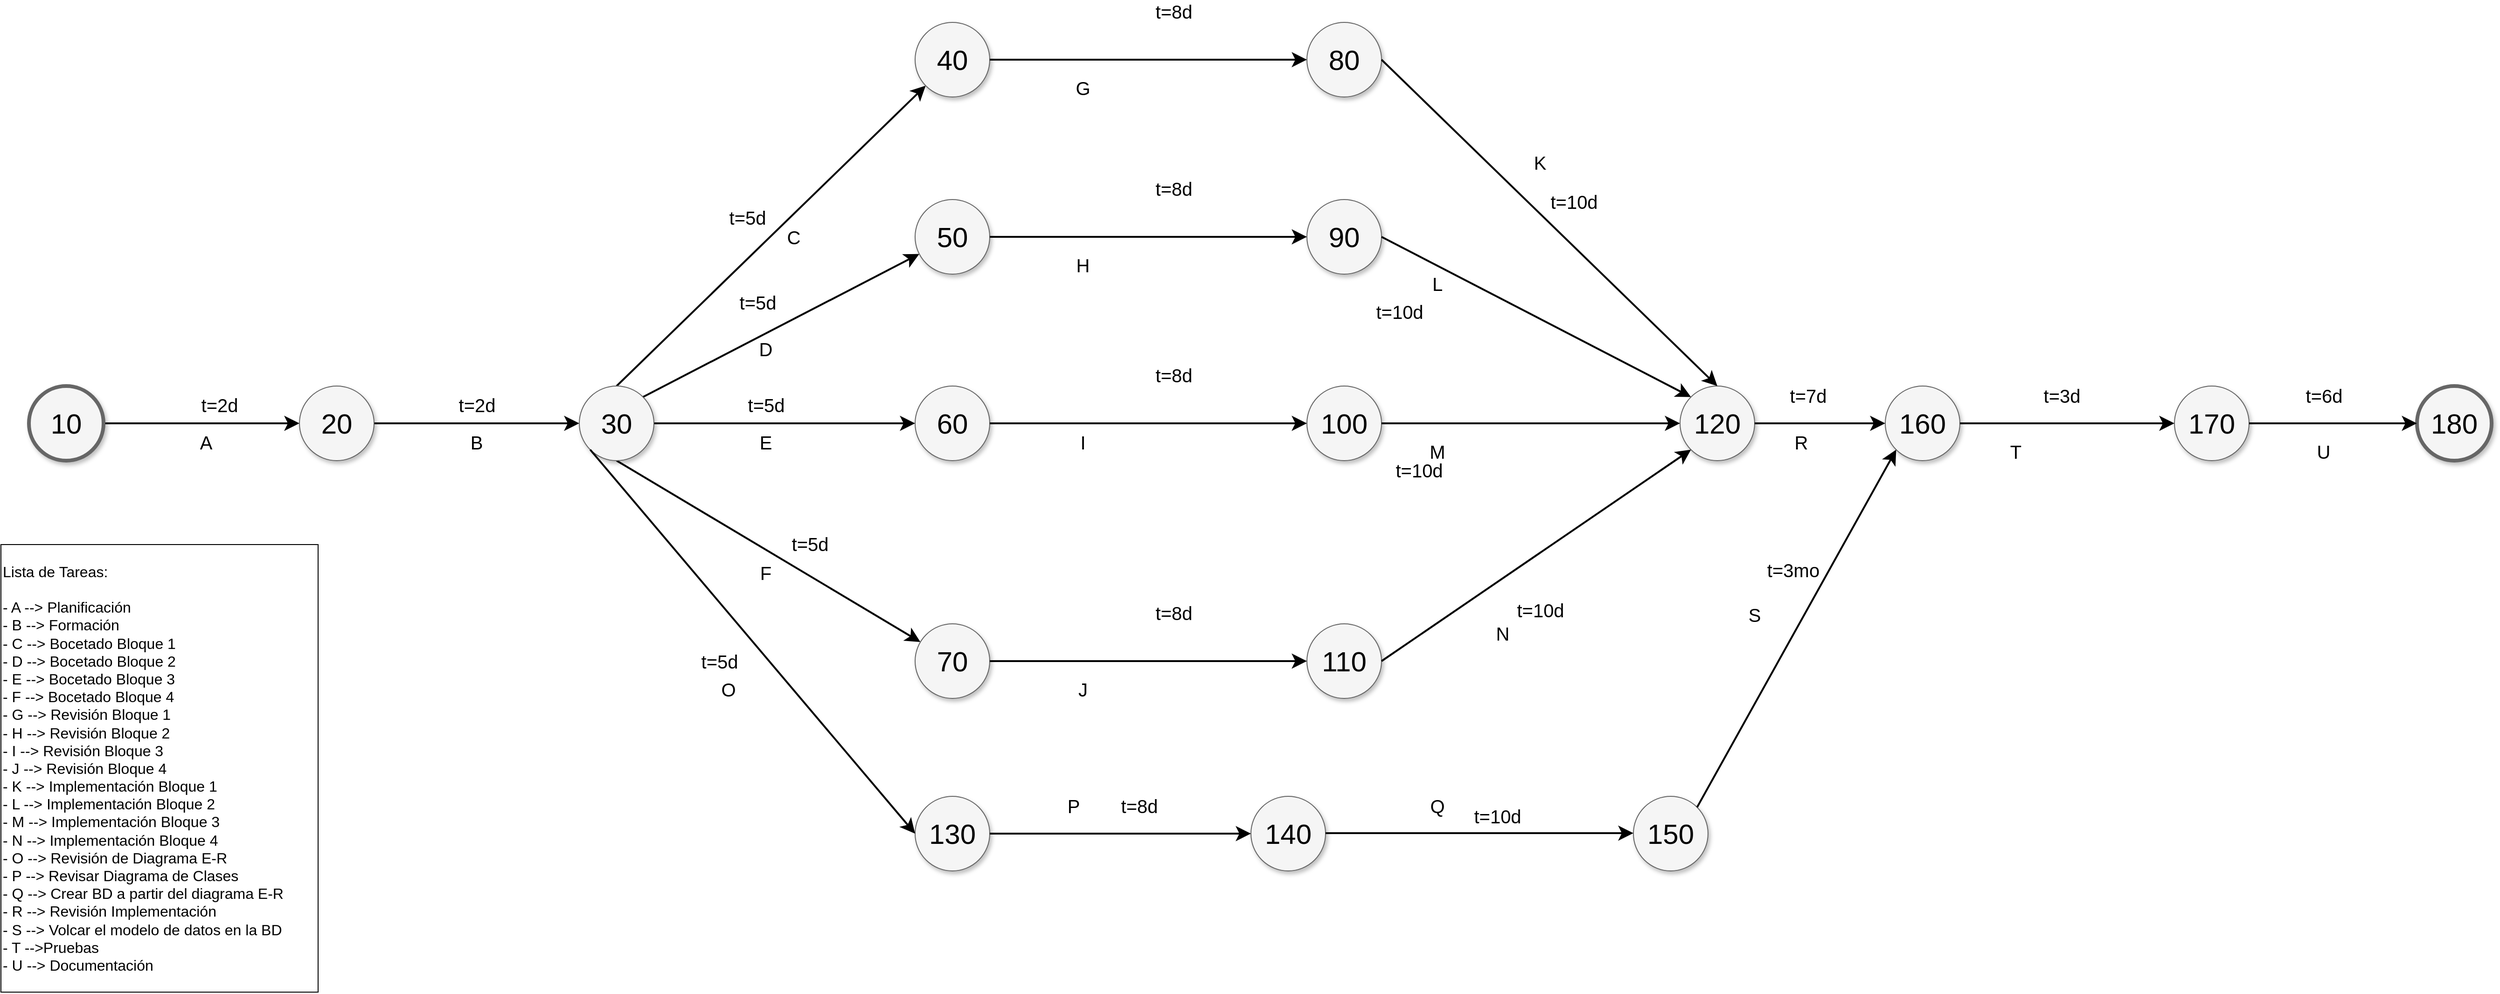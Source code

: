 <mxfile version="15.8.2" type="google"><diagram name="Page-1" id="ff44883e-f642-bcb2-894b-16b3d25a3f0b"><mxGraphModel dx="1422" dy="739" grid="1" gridSize="10" guides="1" tooltips="1" connect="1" arrows="1" fold="1" page="1" pageScale="1.5" pageWidth="1169" pageHeight="826" background="none" math="0" shadow="0"><root><mxCell id="0" style=";html=1;"/><mxCell id="1" style=";html=1;" parent="0"/><mxCell id="f0bcc99304e6f5a-9" style="edgeStyle=none;curved=1;html=1;startSize=10;endArrow=classic;endFill=1;endSize=10;strokeColor=#000000;strokeWidth=2;fontSize=12;" parent="1" source="f0bcc99304e6f5a-1" target="f0bcc99304e6f5a-2" edge="1"><mxGeometry relative="1" as="geometry"/></mxCell><mxCell id="f0bcc99304e6f5a-18" value="t=2d" style="text;html=1;resizable=0;points=[];align=center;verticalAlign=middle;labelBackgroundColor=none;fontSize=20;" parent="f0bcc99304e6f5a-9" vertex="1" connectable="0"><mxGeometry x="0.255" y="-5" relative="1" as="geometry"><mxPoint x="-8" y="-25" as="offset"/></mxGeometry></mxCell><mxCell id="f0bcc99304e6f5a-16" style="edgeStyle=none;curved=1;html=1;startSize=10;endFill=1;endSize=10;strokeWidth=2;fontSize=12;exitX=0.5;exitY=1;exitDx=0;exitDy=0;" parent="1" source="f0bcc99304e6f5a-6" target="f0bcc99304e6f5a-3" edge="1"><mxGeometry relative="1" as="geometry"/></mxCell><mxCell id="f0bcc99304e6f5a-19" value="t=5d" style="text;html=1;resizable=0;points=[];align=center;verticalAlign=middle;labelBackgroundColor=#ffffff;fontSize=20;" parent="f0bcc99304e6f5a-16" vertex="1" connectable="0"><mxGeometry x="-0.074" y="-2" relative="1" as="geometry"><mxPoint x="57" y="-3" as="offset"/></mxGeometry></mxCell><mxCell id="f0bcc99304e6f5a-1" value="10" style="ellipse;whiteSpace=wrap;html=1;rounded=0;shadow=1;strokeColor=#666666;strokeWidth=4;fontSize=30;align=center;fillColor=#f5f5f5;" parent="1" vertex="1"><mxGeometry x="180" y="570" width="80" height="80" as="geometry"/></mxCell><mxCell id="f0bcc99304e6f5a-10" style="edgeStyle=none;curved=1;html=1;startSize=10;endFill=1;endSize=10;strokeWidth=2;fontSize=12;" parent="1" source="f0bcc99304e6f5a-2" target="f0bcc99304e6f5a-6" edge="1"><mxGeometry relative="1" as="geometry"/></mxCell><mxCell id="f0bcc99304e6f5a-20" value="t=2d" style="text;html=1;resizable=0;points=[];align=center;verticalAlign=middle;labelBackgroundColor=#ffffff;fontSize=20;" parent="f0bcc99304e6f5a-10" vertex="1" connectable="0"><mxGeometry x="0.154" relative="1" as="geometry"><mxPoint x="-17" y="-20" as="offset"/></mxGeometry></mxCell><mxCell id="f0bcc99304e6f5a-11" style="edgeStyle=none;curved=1;html=1;startSize=10;endFill=1;endSize=10;strokeWidth=2;fontSize=12;exitX=0.5;exitY=0;exitDx=0;exitDy=0;" parent="1" source="f0bcc99304e6f5a-6" target="f0bcc99304e6f5a-5" edge="1"><mxGeometry relative="1" as="geometry"/></mxCell><mxCell id="f0bcc99304e6f5a-24" value="t=5d" style="text;html=1;resizable=0;points=[];align=center;verticalAlign=middle;labelBackgroundColor=#ffffff;fontSize=20;" parent="f0bcc99304e6f5a-11" vertex="1" connectable="0"><mxGeometry x="0.167" y="-3" relative="1" as="geometry"><mxPoint x="-56" y="4" as="offset"/></mxGeometry></mxCell><mxCell id="f0bcc99304e6f5a-2" value="20" style="ellipse;whiteSpace=wrap;html=1;rounded=0;shadow=1;strokeColor=#666666;strokeWidth=1;fontSize=30;align=center;fillColor=#f5f5f5;" parent="1" vertex="1"><mxGeometry x="470" y="570" width="80" height="80" as="geometry"/></mxCell><mxCell id="f0bcc99304e6f5a-3" value="70" style="ellipse;whiteSpace=wrap;html=1;rounded=0;shadow=1;strokeColor=#666666;strokeWidth=1;fontSize=30;align=center;fillColor=#f5f5f5;" parent="1" vertex="1"><mxGeometry x="1130" y="825" width="80" height="80" as="geometry"/></mxCell><mxCell id="f0bcc99304e6f5a-15" style="edgeStyle=none;curved=1;html=1;startSize=10;endFill=1;endSize=10;strokeWidth=2;fontSize=12;exitX=1;exitY=0;exitDx=0;exitDy=0;" parent="1" source="f0bcc99304e6f5a-6" target="f0bcc99304e6f5a-8" edge="1"><mxGeometry relative="1" as="geometry"/></mxCell><mxCell id="f0bcc99304e6f5a-23" value="&lt;div&gt;t=5d&lt;/div&gt;" style="text;html=1;resizable=0;points=[];align=center;verticalAlign=middle;labelBackgroundColor=#ffffff;fontSize=20;" parent="f0bcc99304e6f5a-15" vertex="1" connectable="0"><mxGeometry x="-0.414" y="-1" relative="1" as="geometry"><mxPoint x="35" y="-58" as="offset"/></mxGeometry></mxCell><mxCell id="f0bcc99304e6f5a-4" value="60" style="ellipse;whiteSpace=wrap;html=1;rounded=0;shadow=1;strokeColor=#666666;strokeWidth=1;fontSize=30;align=center;fillColor=#f5f5f5;" parent="1" vertex="1"><mxGeometry x="1130" y="570" width="80" height="80" as="geometry"/></mxCell><mxCell id="f0bcc99304e6f5a-5" value="40" style="ellipse;whiteSpace=wrap;html=1;rounded=0;shadow=1;strokeColor=#666666;strokeWidth=1;fontSize=30;align=center;fillColor=#f5f5f5;" parent="1" vertex="1"><mxGeometry x="1130" y="180" width="80" height="80" as="geometry"/></mxCell><mxCell id="f0bcc99304e6f5a-14" style="edgeStyle=none;curved=1;html=1;startSize=10;endFill=1;endSize=10;strokeWidth=2;fontSize=12;" parent="1" source="f0bcc99304e6f5a-6" target="f0bcc99304e6f5a-4" edge="1"><mxGeometry relative="1" as="geometry"/></mxCell><mxCell id="f0bcc99304e6f5a-22" value="t=5d" style="text;html=1;resizable=0;points=[];align=center;verticalAlign=middle;labelBackgroundColor=#ffffff;fontSize=20;" parent="f0bcc99304e6f5a-14" vertex="1" connectable="0"><mxGeometry x="-0.349" y="-1" relative="1" as="geometry"><mxPoint x="29" y="-21" as="offset"/></mxGeometry></mxCell><mxCell id="f0bcc99304e6f5a-6" value="30" style="ellipse;whiteSpace=wrap;html=1;rounded=0;shadow=1;strokeColor=#666666;strokeWidth=1;fontSize=30;align=center;fillColor=#f5f5f5;" parent="1" vertex="1"><mxGeometry x="770" y="570" width="80" height="80" as="geometry"/></mxCell><mxCell id="f0bcc99304e6f5a-8" value="50" style="ellipse;whiteSpace=wrap;html=1;rounded=0;shadow=1;strokeColor=#666666;strokeWidth=1;fontSize=30;align=center;fillColor=#f5f5f5;" parent="1" vertex="1"><mxGeometry x="1130" y="370" width="80" height="80" as="geometry"/></mxCell><mxCell id="f0bcc99304e6f5a-29" value="A" style="text;html=1;strokeColor=none;fillColor=none;align=center;verticalAlign=middle;whiteSpace=wrap;rounded=0;shadow=1;labelBackgroundColor=none;fontSize=20;" parent="1" vertex="1"><mxGeometry x="350" y="620" width="40" height="20" as="geometry"/></mxCell><mxCell id="f0bcc99304e6f5a-30" value="B" style="text;html=1;strokeColor=none;fillColor=none;align=center;verticalAlign=middle;whiteSpace=wrap;rounded=0;shadow=1;labelBackgroundColor=none;fontSize=20;" parent="1" vertex="1"><mxGeometry x="640" y="620" width="40" height="20" as="geometry"/></mxCell><mxCell id="f0bcc99304e6f5a-31" value="D" style="text;html=1;strokeColor=none;fillColor=none;align=center;verticalAlign=middle;whiteSpace=wrap;rounded=0;shadow=1;labelBackgroundColor=none;fontSize=20;" parent="1" vertex="1"><mxGeometry x="950" y="520" width="40" height="20" as="geometry"/></mxCell><mxCell id="f0bcc99304e6f5a-32" value="E" style="text;html=1;strokeColor=none;fillColor=none;align=center;verticalAlign=middle;whiteSpace=wrap;rounded=0;shadow=1;labelBackgroundColor=none;fontSize=20;" parent="1" vertex="1"><mxGeometry x="950" y="620" width="40" height="20" as="geometry"/></mxCell><mxCell id="f0bcc99304e6f5a-33" value="F" style="text;html=1;strokeColor=none;fillColor=none;align=center;verticalAlign=middle;whiteSpace=wrap;rounded=0;shadow=1;labelBackgroundColor=none;fontSize=20;" parent="1" vertex="1"><mxGeometry x="950" y="760" width="40" height="20" as="geometry"/></mxCell><mxCell id="Hi_l6PColJtlKOFPu8DW-3" value="&lt;div style=&quot;font-size: 16px&quot;&gt;&lt;font style=&quot;font-size: 16px&quot;&gt;Lista de Tareas:&lt;/font&gt;&lt;/div&gt;&lt;div style=&quot;font-size: 16px&quot;&gt;&lt;font style=&quot;font-size: 16px&quot;&gt;&lt;br&gt;&lt;/font&gt;&lt;/div&gt;&lt;div style=&quot;font-size: 16px&quot;&gt;&lt;font style=&quot;font-size: 16px&quot;&gt;- A --&amp;gt; Planificación&lt;/font&gt;&lt;/div&gt;&lt;div style=&quot;font-size: 16px&quot;&gt;&lt;font style=&quot;font-size: 16px&quot;&gt;- B --&amp;gt; Formación&lt;/font&gt;&lt;/div&gt;&lt;div style=&quot;font-size: 16px&quot;&gt;&lt;font style=&quot;font-size: 16px&quot;&gt;- C --&amp;gt; Bocetado Bloque 1&lt;/font&gt;&lt;/div&gt;&lt;div style=&quot;font-size: 16px&quot;&gt;&lt;font style=&quot;font-size: 16px&quot;&gt;- D --&amp;gt; Bocetado Bloque 2&lt;br&gt;&lt;/font&gt;&lt;/div&gt;&lt;div style=&quot;font-size: 16px&quot;&gt;&lt;font style=&quot;font-size: 16px&quot;&gt;- E --&amp;gt; &lt;/font&gt;&lt;font style=&quot;font-size: 16px&quot;&gt;Bocetado Bloque 3&lt;/font&gt;&lt;/div&gt;&lt;div style=&quot;font-size: 16px&quot;&gt;&lt;font style=&quot;font-size: 16px&quot;&gt;- F --&amp;gt; &lt;/font&gt;&lt;font style=&quot;font-size: 16px&quot;&gt;Bocetado Bloque 4&lt;br&gt;&lt;/font&gt;&lt;/div&gt;&lt;div style=&quot;font-size: 16px&quot;&gt;&lt;font style=&quot;font-size: 16px&quot;&gt;- G --&amp;gt; Revisión Bloque 1&lt;/font&gt;&lt;/div&gt;&lt;div style=&quot;font-size: 16px&quot;&gt;&lt;font style=&quot;font-size: 16px&quot;&gt;- H&lt;/font&gt;&lt;font style=&quot;font-size: 16px&quot;&gt; --&amp;gt; Revisión Bloque 2&lt;/font&gt;&lt;/div&gt;&lt;div style=&quot;font-size: 16px&quot;&gt;&lt;font style=&quot;font-size: 16px&quot;&gt;- I&lt;/font&gt;&lt;font style=&quot;font-size: 16px&quot;&gt; --&amp;gt; Revisión Bloque 3&lt;/font&gt;&lt;/div&gt;&lt;div style=&quot;font-size: 16px&quot;&gt;&lt;font style=&quot;font-size: 16px&quot;&gt;- J&lt;/font&gt;&lt;font style=&quot;font-size: 16px&quot;&gt; --&amp;gt; Revisión Bloque 4&lt;/font&gt;&lt;/div&gt;&lt;div style=&quot;font-size: 16px&quot;&gt;&lt;font style=&quot;font-size: 16px&quot;&gt;- K&lt;/font&gt;&lt;font style=&quot;font-size: 16px&quot;&gt; --&amp;gt; Implementación Bloque 1&lt;/font&gt;&lt;/div&gt;&lt;div style=&quot;font-size: 16px&quot;&gt;&lt;font style=&quot;font-size: 16px&quot;&gt;- L&lt;/font&gt;&lt;font style=&quot;font-size: 16px&quot;&gt; --&amp;gt; Implementación Bloque 2&lt;/font&gt;&lt;/div&gt;&lt;div style=&quot;font-size: 16px&quot;&gt;&lt;font style=&quot;font-size: 16px&quot;&gt;- M&lt;/font&gt;&lt;font style=&quot;font-size: 16px&quot;&gt; --&amp;gt; Implementación Bloque 3&lt;/font&gt;&lt;/div&gt;&lt;div style=&quot;font-size: 16px&quot;&gt;&lt;font style=&quot;font-size: 16px&quot;&gt;- N&lt;/font&gt;&lt;font style=&quot;font-size: 16px&quot;&gt; --&amp;gt; Implementación Bloque 4&lt;/font&gt;&lt;/div&gt;&lt;div style=&quot;font-size: 16px&quot;&gt;&lt;font style=&quot;font-size: 16px&quot;&gt;- O --&amp;gt; Revisión de Diagrama E-R&lt;/font&gt;&lt;/div&gt;&lt;div style=&quot;font-size: 16px&quot;&gt;&lt;font style=&quot;font-size: 16px&quot;&gt;- P --&amp;gt; Revisar Diagrama de Clases&lt;/font&gt;&lt;/div&gt;&lt;div style=&quot;font-size: 16px&quot;&gt;&lt;font style=&quot;font-size: 16px&quot;&gt;- Q --&amp;gt; Crear BD a partir del diagrama E-R&lt;/font&gt;&lt;/div&gt;&lt;div style=&quot;font-size: 16px&quot;&gt;&lt;font style=&quot;font-size: 16px&quot;&gt;- R --&amp;gt; Revisión Implementación&lt;/font&gt;&lt;/div&gt;&lt;div style=&quot;font-size: 16px&quot;&gt;&lt;font style=&quot;font-size: 16px&quot;&gt;- S --&amp;gt; Volcar el modelo de datos en la BD&lt;br&gt;&lt;/font&gt;&lt;/div&gt;&lt;div style=&quot;font-size: 16px&quot;&gt;&lt;font style=&quot;font-size: 16px&quot;&gt;- T --&amp;gt;Pruebas&lt;/font&gt;&lt;/div&gt;&lt;div style=&quot;font-size: 16px&quot;&gt;&lt;font style=&quot;font-size: 16px&quot;&gt;- U --&amp;gt; Documentación&lt;br&gt;&lt;/font&gt;&lt;/div&gt;" style="text;html=1;strokeColor=#000000;fillColor=none;align=left;verticalAlign=middle;whiteSpace=wrap;rounded=0;" parent="1" vertex="1"><mxGeometry x="150" y="740" width="340" height="480" as="geometry"/></mxCell><mxCell id="Gm8Xmat9jo2Gs3Px3CMN-2" value="C" style="text;html=1;strokeColor=none;fillColor=none;align=center;verticalAlign=middle;whiteSpace=wrap;rounded=0;shadow=1;labelBackgroundColor=none;fontSize=20;" parent="1" vertex="1"><mxGeometry x="980" y="400" width="40" height="20" as="geometry"/></mxCell><mxCell id="Gm8Xmat9jo2Gs3Px3CMN-5" value="80" style="ellipse;whiteSpace=wrap;html=1;rounded=0;shadow=1;strokeColor=#666666;strokeWidth=1;fontSize=30;align=center;fillColor=#f5f5f5;" parent="1" vertex="1"><mxGeometry x="1550" y="180" width="80" height="80" as="geometry"/></mxCell><mxCell id="Gm8Xmat9jo2Gs3Px3CMN-7" style="edgeStyle=none;curved=1;html=1;startSize=10;endFill=1;endSize=10;strokeWidth=2;fontSize=12;exitX=1;exitY=0.5;exitDx=0;exitDy=0;entryX=0;entryY=0.5;entryDx=0;entryDy=0;" parent="1" source="f0bcc99304e6f5a-5" target="Gm8Xmat9jo2Gs3Px3CMN-5" edge="1"><mxGeometry relative="1" as="geometry"><mxPoint x="820" y="580" as="sourcePoint"/><mxPoint x="1152.106" y="238.669" as="targetPoint"/></mxGeometry></mxCell><mxCell id="Gm8Xmat9jo2Gs3Px3CMN-8" value="t=8d" style="text;html=1;resizable=0;points=[];align=center;verticalAlign=middle;labelBackgroundColor=#ffffff;fontSize=20;" parent="Gm8Xmat9jo2Gs3Px3CMN-7" connectable="0" vertex="1"><mxGeometry x="0.167" y="-3" relative="1" as="geometry"><mxPoint x="-2" y="-55" as="offset"/></mxGeometry></mxCell><mxCell id="Gm8Xmat9jo2Gs3Px3CMN-15" value="90" style="ellipse;whiteSpace=wrap;html=1;rounded=0;shadow=1;strokeColor=#666666;strokeWidth=1;fontSize=30;align=center;fillColor=#f5f5f5;" parent="1" vertex="1"><mxGeometry x="1550" y="370" width="80" height="80" as="geometry"/></mxCell><mxCell id="Gm8Xmat9jo2Gs3Px3CMN-16" value="100" style="ellipse;whiteSpace=wrap;html=1;rounded=0;shadow=1;strokeColor=#666666;strokeWidth=1;fontSize=30;align=center;fillColor=#f5f5f5;" parent="1" vertex="1"><mxGeometry x="1550" y="570" width="80" height="80" as="geometry"/></mxCell><mxCell id="Gm8Xmat9jo2Gs3Px3CMN-18" value="120" style="ellipse;whiteSpace=wrap;html=1;rounded=0;shadow=1;strokeColor=#666666;strokeWidth=1;fontSize=30;align=center;fillColor=#f5f5f5;" parent="1" vertex="1"><mxGeometry x="1950" y="570" width="80" height="80" as="geometry"/></mxCell><mxCell id="o0tZ1xyy66c6ryVD71ap-1" value="110" style="ellipse;whiteSpace=wrap;html=1;rounded=0;shadow=1;strokeColor=#666666;strokeWidth=1;fontSize=30;align=center;fillColor=#f5f5f5;" parent="1" vertex="1"><mxGeometry x="1550" y="825" width="80" height="80" as="geometry"/></mxCell><mxCell id="o0tZ1xyy66c6ryVD71ap-2" style="edgeStyle=none;curved=1;html=1;startSize=10;endFill=1;endSize=10;strokeWidth=2;fontSize=12;exitX=1;exitY=0.5;exitDx=0;exitDy=0;entryX=0;entryY=0.5;entryDx=0;entryDy=0;" parent="1" target="o0tZ1xyy66c6ryVD71ap-1" edge="1"><mxGeometry relative="1" as="geometry"><mxPoint x="1210" y="865" as="sourcePoint"/><mxPoint x="1520" y="850" as="targetPoint"/></mxGeometry></mxCell><mxCell id="o0tZ1xyy66c6ryVD71ap-3" value="t=8d" style="text;html=1;resizable=0;points=[];align=center;verticalAlign=middle;labelBackgroundColor=#ffffff;fontSize=20;" parent="o0tZ1xyy66c6ryVD71ap-2" connectable="0" vertex="1"><mxGeometry x="0.167" y="-3" relative="1" as="geometry"><mxPoint x="-2" y="-55" as="offset"/></mxGeometry></mxCell><mxCell id="BGqiMaLy7RtsxMKQX3VK-1" style="edgeStyle=none;curved=1;html=1;startSize=10;endFill=1;endSize=10;strokeWidth=2;fontSize=12;exitX=1;exitY=0.5;exitDx=0;exitDy=0;entryX=0;entryY=0.5;entryDx=0;entryDy=0;" parent="1" source="f0bcc99304e6f5a-8" target="Gm8Xmat9jo2Gs3Px3CMN-15" edge="1"><mxGeometry relative="1" as="geometry"><mxPoint x="1220" y="230" as="sourcePoint"/><mxPoint x="1560" y="230" as="targetPoint"/></mxGeometry></mxCell><mxCell id="BGqiMaLy7RtsxMKQX3VK-2" value="t=8d" style="text;html=1;resizable=0;points=[];align=center;verticalAlign=middle;labelBackgroundColor=#ffffff;fontSize=20;" parent="BGqiMaLy7RtsxMKQX3VK-1" connectable="0" vertex="1"><mxGeometry x="0.167" y="-3" relative="1" as="geometry"><mxPoint x="-2" y="-55" as="offset"/></mxGeometry></mxCell><mxCell id="BGqiMaLy7RtsxMKQX3VK-3" style="edgeStyle=none;curved=1;html=1;startSize=10;endFill=1;endSize=10;strokeWidth=2;fontSize=12;exitX=1;exitY=0.5;exitDx=0;exitDy=0;entryX=0;entryY=0.5;entryDx=0;entryDy=0;" parent="1" source="f0bcc99304e6f5a-4" target="Gm8Xmat9jo2Gs3Px3CMN-16" edge="1"><mxGeometry relative="1" as="geometry"><mxPoint x="1230" y="240" as="sourcePoint"/><mxPoint x="1570" y="240" as="targetPoint"/></mxGeometry></mxCell><mxCell id="BGqiMaLy7RtsxMKQX3VK-4" value="t=8d" style="text;html=1;resizable=0;points=[];align=center;verticalAlign=middle;labelBackgroundColor=#ffffff;fontSize=20;" parent="BGqiMaLy7RtsxMKQX3VK-3" connectable="0" vertex="1"><mxGeometry x="0.167" y="-3" relative="1" as="geometry"><mxPoint x="-2" y="-55" as="offset"/></mxGeometry></mxCell><mxCell id="o0tZ1xyy66c6ryVD71ap-5" style="edgeStyle=none;curved=1;html=1;startSize=10;endFill=1;endSize=10;strokeWidth=2;fontSize=12;exitX=1;exitY=0.5;exitDx=0;exitDy=0;entryX=0;entryY=1;entryDx=0;entryDy=0;" parent="1" source="o0tZ1xyy66c6ryVD71ap-1" target="Gm8Xmat9jo2Gs3Px3CMN-18" edge="1"><mxGeometry relative="1" as="geometry"><mxPoint x="1650" y="880" as="sourcePoint"/><mxPoint x="1860" y="865" as="targetPoint"/></mxGeometry></mxCell><mxCell id="o0tZ1xyy66c6ryVD71ap-6" value="t=10d" style="text;html=1;resizable=0;points=[];align=center;verticalAlign=middle;labelBackgroundColor=#ffffff;fontSize=20;" parent="o0tZ1xyy66c6ryVD71ap-5" connectable="0" vertex="1"><mxGeometry x="0.167" y="-3" relative="1" as="geometry"><mxPoint x="-26" y="75" as="offset"/></mxGeometry></mxCell><mxCell id="o0tZ1xyy66c6ryVD71ap-8" style="edgeStyle=none;curved=1;html=1;startSize=10;endFill=1;endSize=10;strokeWidth=2;fontSize=12;exitX=1;exitY=0.5;exitDx=0;exitDy=0;entryX=0.5;entryY=0;entryDx=0;entryDy=0;" parent="1" target="Gm8Xmat9jo2Gs3Px3CMN-18" edge="1"><mxGeometry relative="1" as="geometry"><mxPoint x="1630" y="220" as="sourcePoint"/><mxPoint x="1860" y="220" as="targetPoint"/></mxGeometry></mxCell><mxCell id="o0tZ1xyy66c6ryVD71ap-9" value="t=10d" style="text;html=1;resizable=0;points=[];align=center;verticalAlign=middle;labelBackgroundColor=#ffffff;fontSize=20;" parent="o0tZ1xyy66c6ryVD71ap-8" connectable="0" vertex="1"><mxGeometry x="0.167" y="-3" relative="1" as="geometry"><mxPoint x="-2" y="-55" as="offset"/></mxGeometry></mxCell><mxCell id="1xd2ORO4svJXzDekkyAV-1" style="edgeStyle=none;curved=1;html=1;startSize=10;endFill=1;endSize=10;strokeWidth=2;fontSize=12;exitX=1;exitY=0.5;exitDx=0;exitDy=0;entryX=0;entryY=0;entryDx=0;entryDy=0;" parent="1" source="Gm8Xmat9jo2Gs3Px3CMN-15" target="Gm8Xmat9jo2Gs3Px3CMN-18" edge="1"><mxGeometry relative="1" as="geometry"><mxPoint x="1640" y="230" as="sourcePoint"/><mxPoint x="1860" y="410" as="targetPoint"/></mxGeometry></mxCell><mxCell id="1xd2ORO4svJXzDekkyAV-2" value="t=10d" style="text;html=1;resizable=0;points=[];align=center;verticalAlign=middle;labelBackgroundColor=#ffffff;fontSize=20;" parent="1xd2ORO4svJXzDekkyAV-1" connectable="0" vertex="1"><mxGeometry x="0.167" y="-3" relative="1" as="geometry"><mxPoint x="-173" y="-23" as="offset"/></mxGeometry></mxCell><mxCell id="1xd2ORO4svJXzDekkyAV-3" style="edgeStyle=none;curved=1;html=1;startSize=10;endFill=1;endSize=10;strokeWidth=2;fontSize=12;exitX=1;exitY=0.5;exitDx=0;exitDy=0;entryX=0;entryY=0.5;entryDx=0;entryDy=0;" parent="1" source="Gm8Xmat9jo2Gs3Px3CMN-16" target="Gm8Xmat9jo2Gs3Px3CMN-18" edge="1"><mxGeometry relative="1" as="geometry"><mxPoint x="1650" y="240" as="sourcePoint"/><mxPoint x="1880" y="240" as="targetPoint"/></mxGeometry></mxCell><mxCell id="1xd2ORO4svJXzDekkyAV-4" value="t=10d" style="text;html=1;resizable=0;points=[];align=center;verticalAlign=middle;labelBackgroundColor=#ffffff;fontSize=20;" parent="1xd2ORO4svJXzDekkyAV-3" connectable="0" vertex="1"><mxGeometry x="0.167" y="-3" relative="1" as="geometry"><mxPoint x="-147" y="47" as="offset"/></mxGeometry></mxCell><mxCell id="jPCl-GwS5Bm4iXERz6fk-1" value="130" style="ellipse;whiteSpace=wrap;html=1;rounded=0;shadow=1;strokeColor=#666666;strokeWidth=1;fontSize=30;align=center;fillColor=#f5f5f5;" parent="1" vertex="1"><mxGeometry x="1130" y="1010" width="80" height="80" as="geometry"/></mxCell><mxCell id="jPCl-GwS5Bm4iXERz6fk-2" style="edgeStyle=none;curved=1;html=1;startSize=10;endFill=1;endSize=10;strokeWidth=2;fontSize=12;exitX=0;exitY=1;exitDx=0;exitDy=0;entryX=0;entryY=0.5;entryDx=0;entryDy=0;" parent="1" source="f0bcc99304e6f5a-6" target="jPCl-GwS5Bm4iXERz6fk-1" edge="1"><mxGeometry relative="1" as="geometry"><mxPoint x="820" y="660" as="sourcePoint"/><mxPoint x="1145.658" y="854.49" as="targetPoint"/></mxGeometry></mxCell><mxCell id="jPCl-GwS5Bm4iXERz6fk-3" value="t=5d" style="text;html=1;resizable=0;points=[];align=center;verticalAlign=middle;labelBackgroundColor=#ffffff;fontSize=20;" parent="jPCl-GwS5Bm4iXERz6fk-2" vertex="1" connectable="0"><mxGeometry x="-0.074" y="-2" relative="1" as="geometry"><mxPoint x="-22" y="35" as="offset"/></mxGeometry></mxCell><mxCell id="jPCl-GwS5Bm4iXERz6fk-4" value="140" style="ellipse;whiteSpace=wrap;html=1;rounded=0;shadow=1;strokeColor=#666666;strokeWidth=1;fontSize=30;align=center;fillColor=#f5f5f5;" parent="1" vertex="1"><mxGeometry x="1490" y="1010" width="80" height="80" as="geometry"/></mxCell><mxCell id="jPCl-GwS5Bm4iXERz6fk-5" value="150" style="ellipse;whiteSpace=wrap;html=1;rounded=0;shadow=1;strokeColor=#666666;strokeWidth=1;fontSize=30;align=center;fillColor=#f5f5f5;" parent="1" vertex="1"><mxGeometry x="1900" y="1010" width="80" height="80" as="geometry"/></mxCell><mxCell id="jPCl-GwS5Bm4iXERz6fk-6" style="edgeStyle=none;curved=1;html=1;startSize=10;endFill=1;endSize=10;strokeWidth=2;fontSize=12;exitX=1;exitY=0.5;exitDx=0;exitDy=0;entryX=0;entryY=0.5;entryDx=0;entryDy=0;" parent="1" source="jPCl-GwS5Bm4iXERz6fk-1" target="jPCl-GwS5Bm4iXERz6fk-4" edge="1"><mxGeometry relative="1" as="geometry"><mxPoint x="791.716" y="648.284" as="sourcePoint"/><mxPoint x="1140" y="1060" as="targetPoint"/></mxGeometry></mxCell><mxCell id="jPCl-GwS5Bm4iXERz6fk-7" value="t=8d" style="text;html=1;resizable=0;points=[];align=center;verticalAlign=middle;labelBackgroundColor=#ffffff;fontSize=20;" parent="jPCl-GwS5Bm4iXERz6fk-6" vertex="1" connectable="0"><mxGeometry x="-0.074" y="-2" relative="1" as="geometry"><mxPoint x="30" y="-32" as="offset"/></mxGeometry></mxCell><mxCell id="jPCl-GwS5Bm4iXERz6fk-8" style="edgeStyle=none;curved=1;html=1;startSize=10;endFill=1;endSize=10;strokeWidth=2;fontSize=12;entryX=0;entryY=0.5;entryDx=0;entryDy=0;exitX=1;exitY=0.5;exitDx=0;exitDy=0;" parent="1" edge="1"><mxGeometry relative="1" as="geometry"><mxPoint x="1570" y="1049.5" as="sourcePoint"/><mxPoint x="1900" y="1049.5" as="targetPoint"/></mxGeometry></mxCell><mxCell id="jPCl-GwS5Bm4iXERz6fk-9" value="t=10d" style="text;html=1;resizable=0;points=[];align=center;verticalAlign=middle;labelBackgroundColor=#ffffff;fontSize=20;" parent="jPCl-GwS5Bm4iXERz6fk-8" vertex="1" connectable="0"><mxGeometry x="-0.074" y="-2" relative="1" as="geometry"><mxPoint x="31" y="-21" as="offset"/></mxGeometry></mxCell><mxCell id="fxalXSv5OFeTrCvqgtcq-1" value="G" style="text;html=1;strokeColor=none;fillColor=none;align=center;verticalAlign=middle;whiteSpace=wrap;rounded=0;shadow=1;labelBackgroundColor=none;fontSize=20;" parent="1" vertex="1"><mxGeometry x="1290" y="240" width="40" height="20" as="geometry"/></mxCell><mxCell id="fxalXSv5OFeTrCvqgtcq-2" value="H" style="text;html=1;strokeColor=none;fillColor=none;align=center;verticalAlign=middle;whiteSpace=wrap;rounded=0;shadow=1;labelBackgroundColor=none;fontSize=20;" parent="1" vertex="1"><mxGeometry x="1290" y="430" width="40" height="20" as="geometry"/></mxCell><mxCell id="fxalXSv5OFeTrCvqgtcq-3" value="I" style="text;html=1;strokeColor=none;fillColor=none;align=center;verticalAlign=middle;whiteSpace=wrap;rounded=0;shadow=1;labelBackgroundColor=none;fontSize=20;" parent="1" vertex="1"><mxGeometry x="1290" y="620" width="40" height="20" as="geometry"/></mxCell><mxCell id="fxalXSv5OFeTrCvqgtcq-4" value="J" style="text;html=1;strokeColor=none;fillColor=none;align=center;verticalAlign=middle;whiteSpace=wrap;rounded=0;shadow=1;labelBackgroundColor=none;fontSize=20;" parent="1" vertex="1"><mxGeometry x="1290" y="885" width="40" height="20" as="geometry"/></mxCell><mxCell id="fxalXSv5OFeTrCvqgtcq-5" value="K" style="text;html=1;strokeColor=none;fillColor=none;align=center;verticalAlign=middle;whiteSpace=wrap;rounded=0;shadow=1;labelBackgroundColor=none;fontSize=20;" parent="1" vertex="1"><mxGeometry x="1780" y="320" width="40" height="20" as="geometry"/></mxCell><mxCell id="fxalXSv5OFeTrCvqgtcq-10" value="L" style="text;html=1;strokeColor=none;fillColor=none;align=center;verticalAlign=middle;whiteSpace=wrap;rounded=0;shadow=1;labelBackgroundColor=none;fontSize=20;" parent="1" vertex="1"><mxGeometry x="1670" y="450" width="40" height="20" as="geometry"/></mxCell><mxCell id="fxalXSv5OFeTrCvqgtcq-11" value="M" style="text;html=1;strokeColor=none;fillColor=none;align=center;verticalAlign=middle;whiteSpace=wrap;rounded=0;shadow=1;labelBackgroundColor=none;fontSize=20;" parent="1" vertex="1"><mxGeometry x="1670" y="630" width="40" height="20" as="geometry"/></mxCell><mxCell id="fxalXSv5OFeTrCvqgtcq-12" value="N" style="text;html=1;strokeColor=none;fillColor=none;align=center;verticalAlign=middle;whiteSpace=wrap;rounded=0;shadow=1;labelBackgroundColor=none;fontSize=20;" parent="1" vertex="1"><mxGeometry x="1740" y="825" width="40" height="20" as="geometry"/></mxCell><mxCell id="fxalXSv5OFeTrCvqgtcq-14" value="160" style="ellipse;whiteSpace=wrap;html=1;rounded=0;shadow=1;strokeColor=#666666;strokeWidth=1;fontSize=30;align=center;fillColor=#f5f5f5;" parent="1" vertex="1"><mxGeometry x="2170" y="570" width="80" height="80" as="geometry"/></mxCell><mxCell id="fxalXSv5OFeTrCvqgtcq-15" style="edgeStyle=none;curved=1;html=1;startSize=10;endFill=1;endSize=10;strokeWidth=2;fontSize=12;entryX=0;entryY=0.5;entryDx=0;entryDy=0;exitX=1;exitY=0.5;exitDx=0;exitDy=0;" parent="1" source="Gm8Xmat9jo2Gs3Px3CMN-18" target="fxalXSv5OFeTrCvqgtcq-14" edge="1"><mxGeometry relative="1" as="geometry"><mxPoint x="2060" y="610" as="sourcePoint"/><mxPoint x="2190" y="240" as="targetPoint"/></mxGeometry></mxCell><mxCell id="fxalXSv5OFeTrCvqgtcq-16" value="t=7d" style="text;html=1;resizable=0;points=[];align=center;verticalAlign=middle;labelBackgroundColor=#ffffff;fontSize=20;" parent="fxalXSv5OFeTrCvqgtcq-15" connectable="0" vertex="1"><mxGeometry x="0.167" y="-3" relative="1" as="geometry"><mxPoint x="-25" y="-33" as="offset"/></mxGeometry></mxCell><mxCell id="fxalXSv5OFeTrCvqgtcq-17" value="R" style="text;html=1;strokeColor=none;fillColor=none;align=center;verticalAlign=middle;whiteSpace=wrap;rounded=0;shadow=1;labelBackgroundColor=none;fontSize=20;" parent="1" vertex="1"><mxGeometry x="2060" y="620" width="40" height="20" as="geometry"/></mxCell><mxCell id="fxalXSv5OFeTrCvqgtcq-21" value="170" style="ellipse;whiteSpace=wrap;html=1;rounded=0;shadow=1;strokeColor=#666666;strokeWidth=1;fontSize=30;align=center;fillColor=#f5f5f5;" parent="1" vertex="1"><mxGeometry x="2480" y="570" width="80" height="80" as="geometry"/></mxCell><mxCell id="fxalXSv5OFeTrCvqgtcq-22" style="edgeStyle=none;curved=1;html=1;startSize=10;endFill=1;endSize=10;strokeWidth=2;fontSize=12;exitX=1;exitY=0.5;exitDx=0;exitDy=0;entryX=0;entryY=0.5;entryDx=0;entryDy=0;" parent="1" target="fxalXSv5OFeTrCvqgtcq-21" edge="1"><mxGeometry relative="1" as="geometry"><mxPoint x="2250" y="610" as="sourcePoint"/><mxPoint x="2500" y="240" as="targetPoint"/></mxGeometry></mxCell><mxCell id="fxalXSv5OFeTrCvqgtcq-23" value="t=3d" style="text;html=1;resizable=0;points=[];align=center;verticalAlign=middle;labelBackgroundColor=#ffffff;fontSize=20;" parent="fxalXSv5OFeTrCvqgtcq-22" connectable="0" vertex="1"><mxGeometry x="0.167" y="-3" relative="1" as="geometry"><mxPoint x="-25" y="-33" as="offset"/></mxGeometry></mxCell><mxCell id="fxalXSv5OFeTrCvqgtcq-24" value="T" style="text;html=1;strokeColor=none;fillColor=none;align=center;verticalAlign=middle;whiteSpace=wrap;rounded=0;shadow=1;labelBackgroundColor=none;fontSize=20;" parent="1" vertex="1"><mxGeometry x="2290" y="630" width="40" height="20" as="geometry"/></mxCell><mxCell id="fxalXSv5OFeTrCvqgtcq-27" style="edgeStyle=none;curved=1;html=1;startSize=10;endFill=1;endSize=10;strokeWidth=2;fontSize=12;exitX=1;exitY=0;exitDx=0;exitDy=0;entryX=0;entryY=1;entryDx=0;entryDy=0;" parent="1" source="jPCl-GwS5Bm4iXERz6fk-5" target="fxalXSv5OFeTrCvqgtcq-14" edge="1"><mxGeometry relative="1" as="geometry"><mxPoint x="2050" y="970" as="sourcePoint"/><mxPoint x="2280" y="970" as="targetPoint"/></mxGeometry></mxCell><mxCell id="fxalXSv5OFeTrCvqgtcq-28" value="t=3mo" style="text;html=1;resizable=0;points=[];align=center;verticalAlign=middle;labelBackgroundColor=#ffffff;fontSize=20;" parent="fxalXSv5OFeTrCvqgtcq-27" connectable="0" vertex="1"><mxGeometry x="0.167" y="-3" relative="1" as="geometry"><mxPoint x="-25" y="-33" as="offset"/></mxGeometry></mxCell><mxCell id="fxalXSv5OFeTrCvqgtcq-29" value="S" style="text;html=1;strokeColor=none;fillColor=none;align=center;verticalAlign=middle;whiteSpace=wrap;rounded=0;shadow=1;labelBackgroundColor=none;fontSize=20;" parent="1" vertex="1"><mxGeometry x="2010" y="805" width="40" height="20" as="geometry"/></mxCell><mxCell id="fxalXSv5OFeTrCvqgtcq-31" value="180" style="ellipse;whiteSpace=wrap;html=1;rounded=0;shadow=1;strokeColor=#666666;strokeWidth=4;fontSize=30;align=center;fillColor=#f5f5f5;" parent="1" vertex="1"><mxGeometry x="2740" y="570" width="80" height="80" as="geometry"/></mxCell><mxCell id="fxalXSv5OFeTrCvqgtcq-32" style="edgeStyle=none;curved=1;html=1;startSize=10;endFill=1;endSize=10;strokeWidth=2;fontSize=12;exitX=1;exitY=0.5;exitDx=0;exitDy=0;entryX=0;entryY=0.5;entryDx=0;entryDy=0;" parent="1" source="fxalXSv5OFeTrCvqgtcq-21" target="fxalXSv5OFeTrCvqgtcq-31" edge="1"><mxGeometry relative="1" as="geometry"><mxPoint x="2810" y="610" as="sourcePoint"/><mxPoint x="3060" y="240" as="targetPoint"/></mxGeometry></mxCell><mxCell id="fxalXSv5OFeTrCvqgtcq-33" value="t=6d" style="text;html=1;resizable=0;points=[];align=center;verticalAlign=middle;labelBackgroundColor=#ffffff;fontSize=20;" parent="fxalXSv5OFeTrCvqgtcq-32" connectable="0" vertex="1"><mxGeometry x="0.167" y="-3" relative="1" as="geometry"><mxPoint x="-25" y="-33" as="offset"/></mxGeometry></mxCell><mxCell id="fxalXSv5OFeTrCvqgtcq-34" value="U" style="text;html=1;strokeColor=none;fillColor=none;align=center;verticalAlign=middle;whiteSpace=wrap;rounded=0;shadow=1;labelBackgroundColor=none;fontSize=20;" parent="1" vertex="1"><mxGeometry x="2620" y="630" width="40" height="20" as="geometry"/></mxCell><mxCell id="fxalXSv5OFeTrCvqgtcq-37" value="O" style="text;html=1;strokeColor=none;fillColor=none;align=center;verticalAlign=middle;whiteSpace=wrap;rounded=0;shadow=1;labelBackgroundColor=none;fontSize=20;" parent="1" vertex="1"><mxGeometry x="910" y="885" width="40" height="20" as="geometry"/></mxCell><mxCell id="fxalXSv5OFeTrCvqgtcq-38" value="P" style="text;html=1;strokeColor=none;fillColor=none;align=center;verticalAlign=middle;whiteSpace=wrap;rounded=0;shadow=1;labelBackgroundColor=none;fontSize=20;" parent="1" vertex="1"><mxGeometry x="1280" y="1010" width="40" height="20" as="geometry"/></mxCell><mxCell id="fxalXSv5OFeTrCvqgtcq-39" value="Q" style="text;html=1;strokeColor=none;fillColor=none;align=center;verticalAlign=middle;whiteSpace=wrap;rounded=0;shadow=1;labelBackgroundColor=none;fontSize=20;" parent="1" vertex="1"><mxGeometry x="1670" y="1010" width="40" height="20" as="geometry"/></mxCell></root></mxGraphModel></diagram></mxfile>